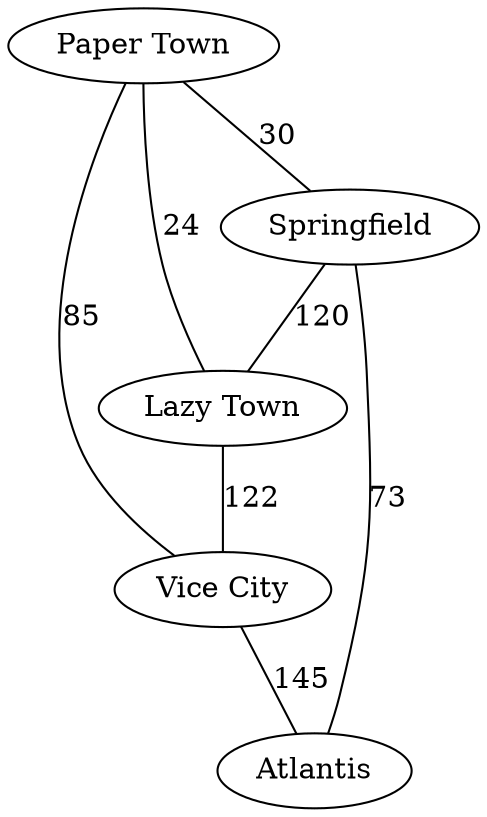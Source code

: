 graph
{
    "Paper Town" -- "Springfield" [label = 30];
    "Springfield" -- "Lazy Town" [label = 120];
    "Paper Town" -- "Vice City" [label = 85];
    "Vice City" -- "Atlantis" [label = 145];
    "Atlantis" -- "Springfield" [label = 73];
    "Lazy Town" -- "Vice City" [label = 122];
    "Lazy Town" -- "Paper Town" [label = 24];
}
